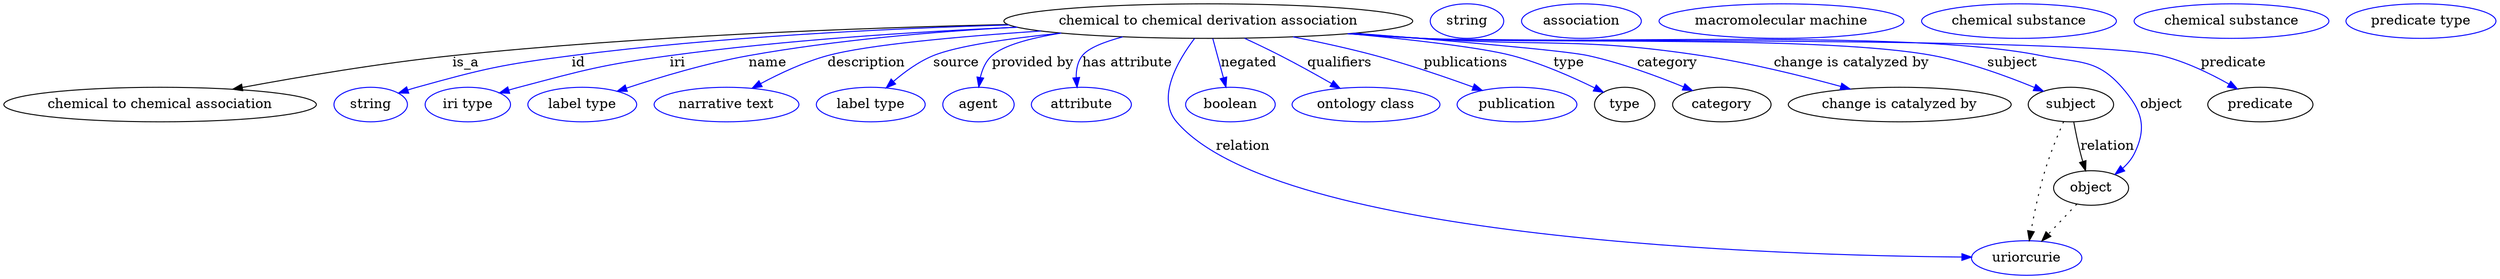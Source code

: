 digraph {
	graph [bb="0,0,2098.5,283"];
	node [label="\N"];
	"chemical to chemical derivation association"	 [height=0.5,
		label="chemical to chemical derivation association",
		pos="1021,265",
		width=4.6218];
	"chemical to chemical association"	 [height=0.5,
		pos="128.04,178",
		width=3.5566];
	"chemical to chemical derivation association" -> "chemical to chemical association"	 [label=is_a,
		lp="388.04,221.5",
		pos="e,191.58,193.69 864.39,258.88 704.61,252.16 467.68,240.75 377.04,229 317.47,221.28 250.85,207.35 201.52,196"];
	id	 [color=blue,
		height=0.5,
		label=string,
		pos="305.04,178",
		width=0.84854];
	"chemical to chemical derivation association" -> id	 [color=blue,
		label=id,
		lp="485.54,221.5",
		pos="e,328.86,189.58 868.2,257.79 734.96,250.96 552.08,240.12 480.04,229 418.99,219.58 403.45,216.09 345.04,196 342.79,195.23 340.5,194.37 \
338.2,193.47",
		style=solid];
	iri	 [color=blue,
		height=0.5,
		label="iri type",
		pos="390.04,178",
		width=1.011];
	"chemical to chemical derivation association" -> iri	 [color=blue,
		label=iri,
		lp="570.54,221.5",
		pos="e,418.06,189.59 862.91,259.31 774.53,254.44 662.65,245.47 564.04,229 506.09,219.32 491.94,214.07 436.04,196 433.28,195.11 430.46,\
194.14 427.62,193.13",
		style=solid];
	name	 [color=blue,
		height=0.5,
		label="label type",
		pos="490.04,178",
		width=1.2638];
	"chemical to chemical derivation association" -> name	 [color=blue,
		label=name,
		lp="648.54,221.5",
		pos="e,520.62,191.43 879.27,255.56 788.2,248.78 678.7,239.09 633.04,229 597.35,221.11 558.38,206.81 530.14,195.35",
		style=solid];
	description	 [color=blue,
		height=0.5,
		label="narrative text",
		pos="611.04,178",
		width=1.6068];
	"chemical to chemical derivation association" -> description	 [color=blue,
		label=description,
		lp="732.54,221.5",
		pos="e,634.54,194.64 883.24,254.87 812.95,248.62 735.39,239.74 702.04,229 681.38,222.35 660.13,210.75 643.36,200.3",
		style=solid];
	source	 [color=blue,
		height=0.5,
		label="label type",
		pos="732.04,178",
		width=1.2638];
	"chemical to chemical derivation association" -> source	 [color=blue,
		label=source,
		lp="808.04,221.5",
		pos="e,746.97,195.52 901.06,252.47 855.75,246.44 810.26,238.47 790.04,229 776.68,222.75 764.1,212.46 754.09,202.75",
		style=solid];
	"provided by"	 [color=blue,
		height=0.5,
		label=agent,
		pos="825.04,178",
		width=0.83048];
	"chemical to chemical derivation association" -> "provided by"	 [color=blue,
		label="provided by",
		lp="872.04,221.5",
		pos="e,825.41,196 905.54,251.94 876.16,246.5 849.83,239.03 839.04,229 832.63,223.04 829.06,214.46 827.09,206.02",
		style=solid];
	"has attribute"	 [color=blue,
		height=0.5,
		label=attribute,
		pos="913.04,178",
		width=1.1193];
	"chemical to chemical derivation association" -> "has attribute"	 [color=blue,
		label="has attribute",
		lp="947.54,221.5",
		pos="e,908.58,196.16 952.13,248.56 934.69,242.96 919.37,236.27 914.04,229 909.3,222.55 907.79,214.29 907.81,206.31",
		style=solid];
	relation	 [color=blue,
		height=0.5,
		label=uriorcurie,
		pos="1731,18",
		width=1.2638];
	"chemical to chemical derivation association" -> relation	 [color=blue,
		label=relation,
		lp="1063,134.5",
		pos="e,1685.6,19.594 1009.4,246.87 996.36,224.04 979.58,184.81 1000,160 1086.1,55.663 1519.6,27.025 1675.3,20.041",
		style=solid];
	negated	 [color=blue,
		height=0.5,
		label=boolean,
		pos="1047,178",
		width=1.0652];
	"chemical to chemical derivation association" -> negated	 [color=blue,
		label=negated,
		lp="1057.5,221.5",
		pos="e,1041.7,196 1026.4,246.97 1030,235.08 1034.7,219.25 1038.7,205.76",
		style=solid];
	qualifiers	 [color=blue,
		height=0.5,
		label="ontology class",
		pos="1165,178",
		width=1.7151];
	"chemical to chemical derivation association" -> qualifiers	 [color=blue,
		label=qualifiers,
		lp="1132,221.5",
		pos="e,1138.9,194.51 1052.1,247.24 1062,241.48 1073,235.03 1083,229 1098.6,219.63 1115.7,209.04 1130.3,199.95",
		style=solid];
	publications	 [color=blue,
		height=0.5,
		label=publication,
		pos="1295,178",
		width=1.3902];
	"chemical to chemical derivation association" -> publications	 [color=blue,
		label=publications,
		lp="1236.5,221.5",
		pos="e,1262.3,191.76 1091.8,248.65 1114.4,242.97 1139.4,236.2 1162,229 1192.9,219.19 1226.9,206.09 1252.8,195.63",
		style=solid];
	type	 [height=0.5,
		pos="1390,178",
		width=0.75];
	"chemical to chemical derivation association" -> type	 [color=blue,
		label=type,
		lp="1329,221.5",
		pos="e,1368.9,189.57 1147.8,253.27 1188.5,247.83 1233.6,240.03 1274,229 1304.3,220.74 1336.9,205.86 1359.7,194.29",
		style=solid];
	category	 [height=0.5,
		pos="1476,178",
		width=1.1374];
	"chemical to chemical derivation association" -> category	 [color=blue,
		label=category,
		lp="1416.5,221.5",
		pos="e,1448.1,191.34 1140.8,252.42 1228.9,243.06 1334.9,231.49 1345,229 1377.6,221 1413,206.89 1438.7,195.53",
		style=solid];
	"change is catalyzed by"	 [height=0.5,
		pos="1626,178",
		width=2.5276];
	"chemical to chemical derivation association" -> "change is catalyzed by"	 [color=blue,
		label="change is catalyzed by",
		lp="1572,221.5",
		pos="e,1580.2,193.59 1139.6,252.32 1158.5,250.44 1177.8,248.6 1196,247 1306.1,237.35 1335.2,248.01 1444,229 1487.2,221.47 1534.8,207.93 \
1570.5,196.69",
		style=solid];
	subject	 [height=0.5,
		pos="1771,178",
		width=0.99297];
	"chemical to chemical derivation association" -> subject	 [color=blue,
		label=subject,
		lp="1706.5,221.5",
		pos="e,1745.3,190.82 1137.2,252.04 1156.8,250.14 1177,248.37 1196,247 1294.1,239.97 1541.7,248.5 1638,229 1672.6,222.01 1709.9,207 1736.2,\
195.06",
		style=solid];
	object	 [height=0.5,
		pos="1791,91",
		width=0.9027];
	"chemical to chemical derivation association" -> object	 [color=blue,
		label=object,
		lp="1851,178",
		pos="e,1811.2,105.27 1136.3,252.01 1156.2,250.09 1176.7,248.32 1196,247 1314.5,238.92 1613.7,252.59 1730,229 1770.2,220.86 1789.3,227.01 \
1816,196 1836.4,172.43 1840.1,155.68 1828,127 1825.8,121.74 1822.4,116.86 1818.5,112.51",
		style=solid];
	predicate	 [height=0.5,
		pos="1938,178",
		width=1.1916];
	"chemical to chemical derivation association" -> predicate	 [color=blue,
		label=predicate,
		lp="1912,221.5",
		pos="e,1918.9,194.25 1135.8,251.95 1155.8,250.03 1176.5,248.27 1196,247 1269.4,242.24 1786.7,250.33 1857,229 1876.4,223.11 1895.8,211.25 \
1910.7,200.44",
		style=solid];
	association_type	 [color=blue,
		height=0.5,
		label=string,
		pos="1236,265",
		width=0.84854];
	association_category	 [color=blue,
		height=0.5,
		label=association,
		pos="1335,265",
		width=1.3902];
	"chemical to chemical derivation association_change is catalyzed by"	 [color=blue,
		height=0.5,
		label="macromolecular machine",
		pos="1504,265",
		width=2.8164];
	subject -> relation	 [pos="e,1734.3,36.239 1765.1,159.97 1760.6,146.12 1754.5,126.47 1750,109 1744.7,88.088 1739.7,64.188 1736.2,46.13",
		style=dotted];
	subject -> object	 [label=relation,
		lp="1803,134.5",
		pos="e,1786.9,109 1775.2,159.97 1777.9,148.08 1781.6,132.25 1784.7,118.76"];
	"chemical to chemical derivation association_subject"	 [color=blue,
		height=0.5,
		label="chemical substance",
		pos="1703,265",
		width=2.2026];
	object -> relation	 [pos="e,1745.2,35.261 1777.4,74.435 1769.8,65.207 1760.2,53.528 1751.7,43.191",
		style=dotted];
	"chemical to chemical derivation association_object"	 [color=blue,
		height=0.5,
		label="chemical substance",
		pos="1880,265",
		width=2.2026];
	"chemical to chemical derivation association_predicate"	 [color=blue,
		height=0.5,
		label="predicate type",
		pos="2038,265",
		width=1.679];
}
